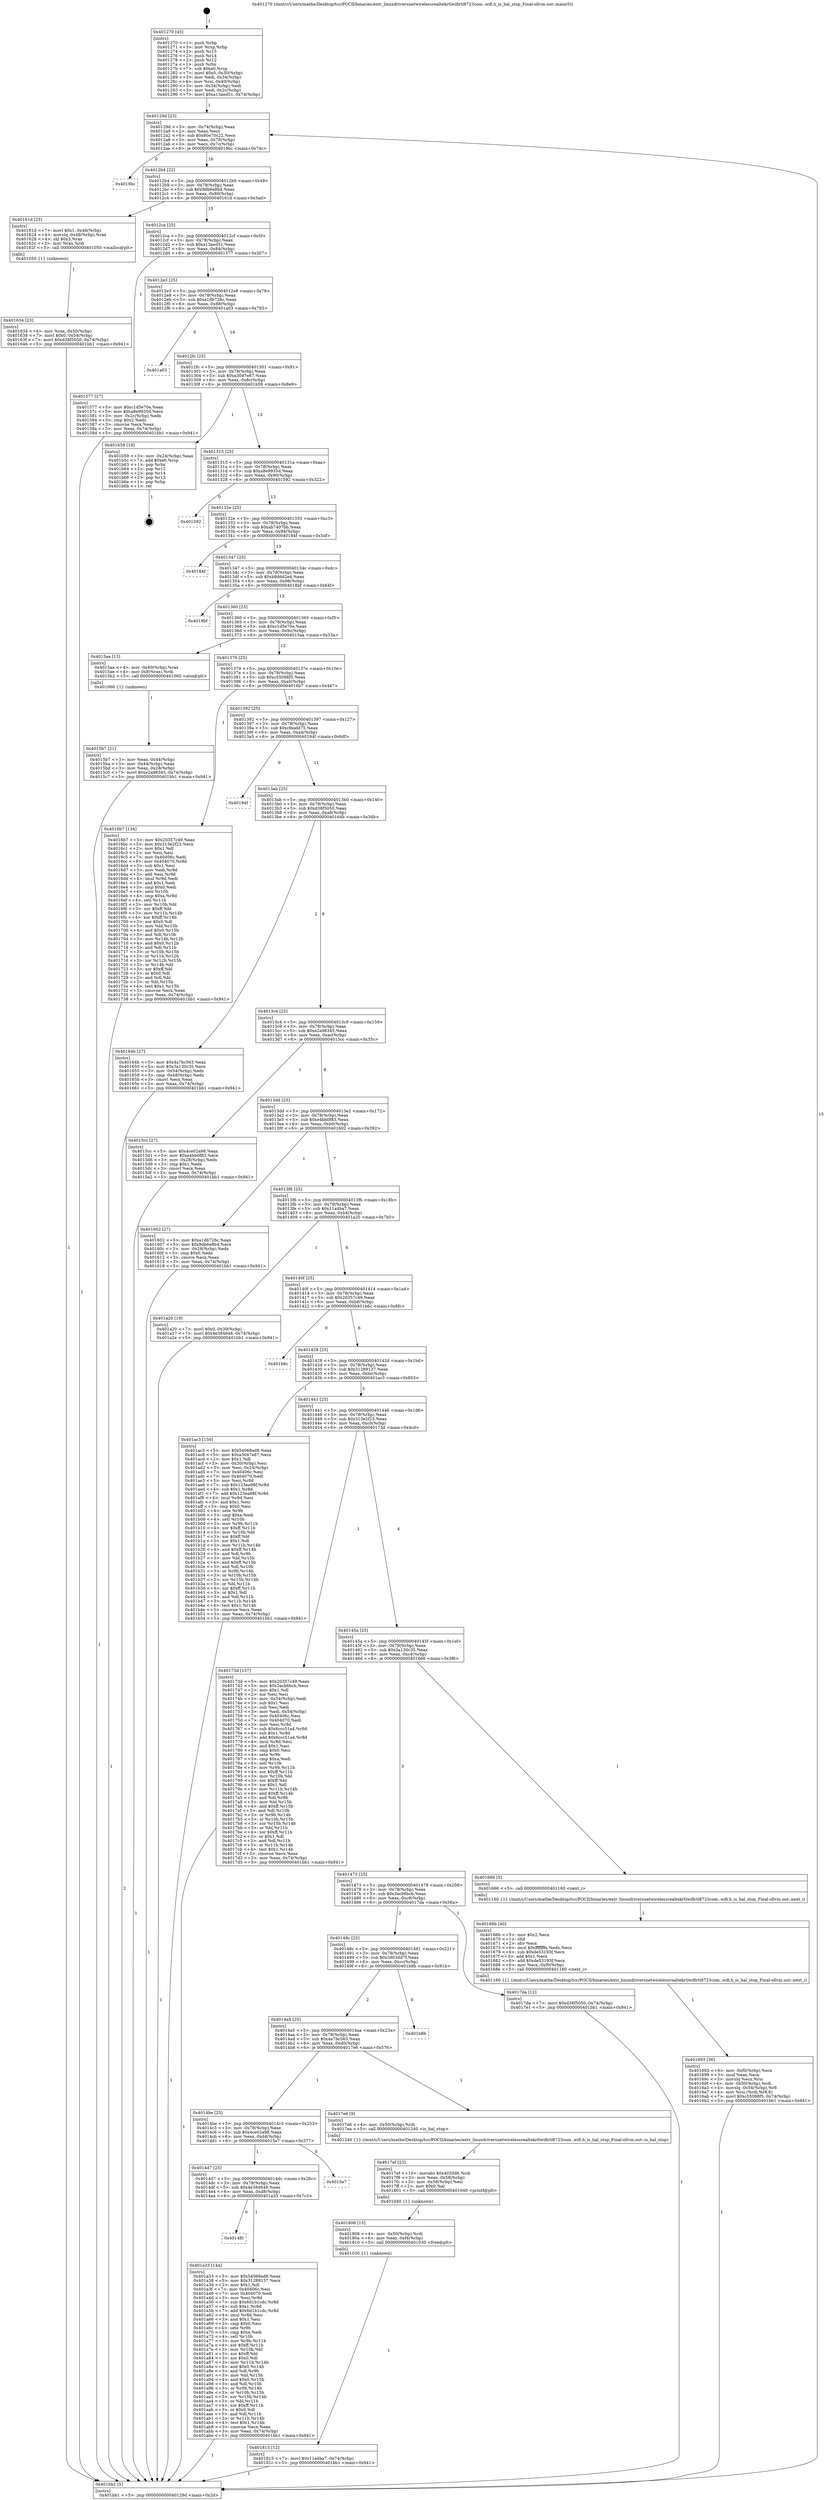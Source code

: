 digraph "0x401270" {
  label = "0x401270 (/mnt/c/Users/mathe/Desktop/tcc/POCII/binaries/extr_linuxdriversnetwirelessrealtekrtlwifirtl8723com..wifi.h_is_hal_stop_Final-ollvm.out::main(0))"
  labelloc = "t"
  node[shape=record]

  Entry [label="",width=0.3,height=0.3,shape=circle,fillcolor=black,style=filled]
  "0x40129d" [label="{
     0x40129d [23]\l
     | [instrs]\l
     &nbsp;&nbsp;0x40129d \<+3\>: mov -0x74(%rbp),%eax\l
     &nbsp;&nbsp;0x4012a0 \<+2\>: mov %eax,%ecx\l
     &nbsp;&nbsp;0x4012a2 \<+6\>: sub $0x80e70c22,%ecx\l
     &nbsp;&nbsp;0x4012a8 \<+3\>: mov %eax,-0x78(%rbp)\l
     &nbsp;&nbsp;0x4012ab \<+3\>: mov %ecx,-0x7c(%rbp)\l
     &nbsp;&nbsp;0x4012ae \<+6\>: je 00000000004019bc \<main+0x74c\>\l
  }"]
  "0x4019bc" [label="{
     0x4019bc\l
  }", style=dashed]
  "0x4012b4" [label="{
     0x4012b4 [22]\l
     | [instrs]\l
     &nbsp;&nbsp;0x4012b4 \<+5\>: jmp 00000000004012b9 \<main+0x49\>\l
     &nbsp;&nbsp;0x4012b9 \<+3\>: mov -0x78(%rbp),%eax\l
     &nbsp;&nbsp;0x4012bc \<+5\>: sub $0x9db6e8b4,%eax\l
     &nbsp;&nbsp;0x4012c1 \<+3\>: mov %eax,-0x80(%rbp)\l
     &nbsp;&nbsp;0x4012c4 \<+6\>: je 000000000040161d \<main+0x3ad\>\l
  }"]
  Exit [label="",width=0.3,height=0.3,shape=circle,fillcolor=black,style=filled,peripheries=2]
  "0x40161d" [label="{
     0x40161d [23]\l
     | [instrs]\l
     &nbsp;&nbsp;0x40161d \<+7\>: movl $0x1,-0x48(%rbp)\l
     &nbsp;&nbsp;0x401624 \<+4\>: movslq -0x48(%rbp),%rax\l
     &nbsp;&nbsp;0x401628 \<+4\>: shl $0x3,%rax\l
     &nbsp;&nbsp;0x40162c \<+3\>: mov %rax,%rdi\l
     &nbsp;&nbsp;0x40162f \<+5\>: call 0000000000401050 \<malloc@plt\>\l
     | [calls]\l
     &nbsp;&nbsp;0x401050 \{1\} (unknown)\l
  }"]
  "0x4012ca" [label="{
     0x4012ca [25]\l
     | [instrs]\l
     &nbsp;&nbsp;0x4012ca \<+5\>: jmp 00000000004012cf \<main+0x5f\>\l
     &nbsp;&nbsp;0x4012cf \<+3\>: mov -0x78(%rbp),%eax\l
     &nbsp;&nbsp;0x4012d2 \<+5\>: sub $0xa13aed51,%eax\l
     &nbsp;&nbsp;0x4012d7 \<+6\>: mov %eax,-0x84(%rbp)\l
     &nbsp;&nbsp;0x4012dd \<+6\>: je 0000000000401577 \<main+0x307\>\l
  }"]
  "0x4014f0" [label="{
     0x4014f0\l
  }", style=dashed]
  "0x401577" [label="{
     0x401577 [27]\l
     | [instrs]\l
     &nbsp;&nbsp;0x401577 \<+5\>: mov $0xc1d5e70e,%eax\l
     &nbsp;&nbsp;0x40157c \<+5\>: mov $0xa8e9935d,%ecx\l
     &nbsp;&nbsp;0x401581 \<+3\>: mov -0x2c(%rbp),%edx\l
     &nbsp;&nbsp;0x401584 \<+3\>: cmp $0x2,%edx\l
     &nbsp;&nbsp;0x401587 \<+3\>: cmovne %ecx,%eax\l
     &nbsp;&nbsp;0x40158a \<+3\>: mov %eax,-0x74(%rbp)\l
     &nbsp;&nbsp;0x40158d \<+5\>: jmp 0000000000401bb1 \<main+0x941\>\l
  }"]
  "0x4012e3" [label="{
     0x4012e3 [25]\l
     | [instrs]\l
     &nbsp;&nbsp;0x4012e3 \<+5\>: jmp 00000000004012e8 \<main+0x78\>\l
     &nbsp;&nbsp;0x4012e8 \<+3\>: mov -0x78(%rbp),%eax\l
     &nbsp;&nbsp;0x4012eb \<+5\>: sub $0xa1db726c,%eax\l
     &nbsp;&nbsp;0x4012f0 \<+6\>: mov %eax,-0x88(%rbp)\l
     &nbsp;&nbsp;0x4012f6 \<+6\>: je 0000000000401a03 \<main+0x793\>\l
  }"]
  "0x401bb1" [label="{
     0x401bb1 [5]\l
     | [instrs]\l
     &nbsp;&nbsp;0x401bb1 \<+5\>: jmp 000000000040129d \<main+0x2d\>\l
  }"]
  "0x401270" [label="{
     0x401270 [45]\l
     | [instrs]\l
     &nbsp;&nbsp;0x401270 \<+1\>: push %rbp\l
     &nbsp;&nbsp;0x401271 \<+3\>: mov %rsp,%rbp\l
     &nbsp;&nbsp;0x401274 \<+2\>: push %r15\l
     &nbsp;&nbsp;0x401276 \<+2\>: push %r14\l
     &nbsp;&nbsp;0x401278 \<+2\>: push %r12\l
     &nbsp;&nbsp;0x40127a \<+1\>: push %rbx\l
     &nbsp;&nbsp;0x40127b \<+7\>: sub $0xe0,%rsp\l
     &nbsp;&nbsp;0x401282 \<+7\>: movl $0x0,-0x30(%rbp)\l
     &nbsp;&nbsp;0x401289 \<+3\>: mov %edi,-0x34(%rbp)\l
     &nbsp;&nbsp;0x40128c \<+4\>: mov %rsi,-0x40(%rbp)\l
     &nbsp;&nbsp;0x401290 \<+3\>: mov -0x34(%rbp),%edi\l
     &nbsp;&nbsp;0x401293 \<+3\>: mov %edi,-0x2c(%rbp)\l
     &nbsp;&nbsp;0x401296 \<+7\>: movl $0xa13aed51,-0x74(%rbp)\l
  }"]
  "0x401a33" [label="{
     0x401a33 [144]\l
     | [instrs]\l
     &nbsp;&nbsp;0x401a33 \<+5\>: mov $0x54068ad8,%eax\l
     &nbsp;&nbsp;0x401a38 \<+5\>: mov $0x31289137,%ecx\l
     &nbsp;&nbsp;0x401a3d \<+2\>: mov $0x1,%dl\l
     &nbsp;&nbsp;0x401a3f \<+7\>: mov 0x40406c,%esi\l
     &nbsp;&nbsp;0x401a46 \<+7\>: mov 0x404070,%edi\l
     &nbsp;&nbsp;0x401a4d \<+3\>: mov %esi,%r8d\l
     &nbsp;&nbsp;0x401a50 \<+7\>: sub $0x6d1b1cdc,%r8d\l
     &nbsp;&nbsp;0x401a57 \<+4\>: sub $0x1,%r8d\l
     &nbsp;&nbsp;0x401a5b \<+7\>: add $0x6d1b1cdc,%r8d\l
     &nbsp;&nbsp;0x401a62 \<+4\>: imul %r8d,%esi\l
     &nbsp;&nbsp;0x401a66 \<+3\>: and $0x1,%esi\l
     &nbsp;&nbsp;0x401a69 \<+3\>: cmp $0x0,%esi\l
     &nbsp;&nbsp;0x401a6c \<+4\>: sete %r9b\l
     &nbsp;&nbsp;0x401a70 \<+3\>: cmp $0xa,%edi\l
     &nbsp;&nbsp;0x401a73 \<+4\>: setl %r10b\l
     &nbsp;&nbsp;0x401a77 \<+3\>: mov %r9b,%r11b\l
     &nbsp;&nbsp;0x401a7a \<+4\>: xor $0xff,%r11b\l
     &nbsp;&nbsp;0x401a7e \<+3\>: mov %r10b,%bl\l
     &nbsp;&nbsp;0x401a81 \<+3\>: xor $0xff,%bl\l
     &nbsp;&nbsp;0x401a84 \<+3\>: xor $0x0,%dl\l
     &nbsp;&nbsp;0x401a87 \<+3\>: mov %r11b,%r14b\l
     &nbsp;&nbsp;0x401a8a \<+4\>: and $0x0,%r14b\l
     &nbsp;&nbsp;0x401a8e \<+3\>: and %dl,%r9b\l
     &nbsp;&nbsp;0x401a91 \<+3\>: mov %bl,%r15b\l
     &nbsp;&nbsp;0x401a94 \<+4\>: and $0x0,%r15b\l
     &nbsp;&nbsp;0x401a98 \<+3\>: and %dl,%r10b\l
     &nbsp;&nbsp;0x401a9b \<+3\>: or %r9b,%r14b\l
     &nbsp;&nbsp;0x401a9e \<+3\>: or %r10b,%r15b\l
     &nbsp;&nbsp;0x401aa1 \<+3\>: xor %r15b,%r14b\l
     &nbsp;&nbsp;0x401aa4 \<+3\>: or %bl,%r11b\l
     &nbsp;&nbsp;0x401aa7 \<+4\>: xor $0xff,%r11b\l
     &nbsp;&nbsp;0x401aab \<+3\>: or $0x0,%dl\l
     &nbsp;&nbsp;0x401aae \<+3\>: and %dl,%r11b\l
     &nbsp;&nbsp;0x401ab1 \<+3\>: or %r11b,%r14b\l
     &nbsp;&nbsp;0x401ab4 \<+4\>: test $0x1,%r14b\l
     &nbsp;&nbsp;0x401ab8 \<+3\>: cmovne %ecx,%eax\l
     &nbsp;&nbsp;0x401abb \<+3\>: mov %eax,-0x74(%rbp)\l
     &nbsp;&nbsp;0x401abe \<+5\>: jmp 0000000000401bb1 \<main+0x941\>\l
  }"]
  "0x401a03" [label="{
     0x401a03\l
  }", style=dashed]
  "0x4012fc" [label="{
     0x4012fc [25]\l
     | [instrs]\l
     &nbsp;&nbsp;0x4012fc \<+5\>: jmp 0000000000401301 \<main+0x91\>\l
     &nbsp;&nbsp;0x401301 \<+3\>: mov -0x78(%rbp),%eax\l
     &nbsp;&nbsp;0x401304 \<+5\>: sub $0xa3047e87,%eax\l
     &nbsp;&nbsp;0x401309 \<+6\>: mov %eax,-0x8c(%rbp)\l
     &nbsp;&nbsp;0x40130f \<+6\>: je 0000000000401b59 \<main+0x8e9\>\l
  }"]
  "0x4014d7" [label="{
     0x4014d7 [25]\l
     | [instrs]\l
     &nbsp;&nbsp;0x4014d7 \<+5\>: jmp 00000000004014dc \<main+0x26c\>\l
     &nbsp;&nbsp;0x4014dc \<+3\>: mov -0x78(%rbp),%eax\l
     &nbsp;&nbsp;0x4014df \<+5\>: sub $0x4e384648,%eax\l
     &nbsp;&nbsp;0x4014e4 \<+6\>: mov %eax,-0xd8(%rbp)\l
     &nbsp;&nbsp;0x4014ea \<+6\>: je 0000000000401a33 \<main+0x7c3\>\l
  }"]
  "0x401b59" [label="{
     0x401b59 [19]\l
     | [instrs]\l
     &nbsp;&nbsp;0x401b59 \<+3\>: mov -0x24(%rbp),%eax\l
     &nbsp;&nbsp;0x401b5c \<+7\>: add $0xe0,%rsp\l
     &nbsp;&nbsp;0x401b63 \<+1\>: pop %rbx\l
     &nbsp;&nbsp;0x401b64 \<+2\>: pop %r12\l
     &nbsp;&nbsp;0x401b66 \<+2\>: pop %r14\l
     &nbsp;&nbsp;0x401b68 \<+2\>: pop %r15\l
     &nbsp;&nbsp;0x401b6a \<+1\>: pop %rbp\l
     &nbsp;&nbsp;0x401b6b \<+1\>: ret\l
  }"]
  "0x401315" [label="{
     0x401315 [25]\l
     | [instrs]\l
     &nbsp;&nbsp;0x401315 \<+5\>: jmp 000000000040131a \<main+0xaa\>\l
     &nbsp;&nbsp;0x40131a \<+3\>: mov -0x78(%rbp),%eax\l
     &nbsp;&nbsp;0x40131d \<+5\>: sub $0xa8e9935d,%eax\l
     &nbsp;&nbsp;0x401322 \<+6\>: mov %eax,-0x90(%rbp)\l
     &nbsp;&nbsp;0x401328 \<+6\>: je 0000000000401592 \<main+0x322\>\l
  }"]
  "0x4015e7" [label="{
     0x4015e7\l
  }", style=dashed]
  "0x401592" [label="{
     0x401592\l
  }", style=dashed]
  "0x40132e" [label="{
     0x40132e [25]\l
     | [instrs]\l
     &nbsp;&nbsp;0x40132e \<+5\>: jmp 0000000000401333 \<main+0xc3\>\l
     &nbsp;&nbsp;0x401333 \<+3\>: mov -0x78(%rbp),%eax\l
     &nbsp;&nbsp;0x401336 \<+5\>: sub $0xab7407bb,%eax\l
     &nbsp;&nbsp;0x40133b \<+6\>: mov %eax,-0x94(%rbp)\l
     &nbsp;&nbsp;0x401341 \<+6\>: je 000000000040184f \<main+0x5df\>\l
  }"]
  "0x401815" [label="{
     0x401815 [12]\l
     | [instrs]\l
     &nbsp;&nbsp;0x401815 \<+7\>: movl $0x11a4ba7,-0x74(%rbp)\l
     &nbsp;&nbsp;0x40181c \<+5\>: jmp 0000000000401bb1 \<main+0x941\>\l
  }"]
  "0x40184f" [label="{
     0x40184f\l
  }", style=dashed]
  "0x401347" [label="{
     0x401347 [25]\l
     | [instrs]\l
     &nbsp;&nbsp;0x401347 \<+5\>: jmp 000000000040134c \<main+0xdc\>\l
     &nbsp;&nbsp;0x40134c \<+3\>: mov -0x78(%rbp),%eax\l
     &nbsp;&nbsp;0x40134f \<+5\>: sub $0xb8d6d2e4,%eax\l
     &nbsp;&nbsp;0x401354 \<+6\>: mov %eax,-0x98(%rbp)\l
     &nbsp;&nbsp;0x40135a \<+6\>: je 00000000004018bf \<main+0x64f\>\l
  }"]
  "0x401806" [label="{
     0x401806 [15]\l
     | [instrs]\l
     &nbsp;&nbsp;0x401806 \<+4\>: mov -0x50(%rbp),%rdi\l
     &nbsp;&nbsp;0x40180a \<+6\>: mov %eax,-0xf4(%rbp)\l
     &nbsp;&nbsp;0x401810 \<+5\>: call 0000000000401030 \<free@plt\>\l
     | [calls]\l
     &nbsp;&nbsp;0x401030 \{1\} (unknown)\l
  }"]
  "0x4018bf" [label="{
     0x4018bf\l
  }", style=dashed]
  "0x401360" [label="{
     0x401360 [25]\l
     | [instrs]\l
     &nbsp;&nbsp;0x401360 \<+5\>: jmp 0000000000401365 \<main+0xf5\>\l
     &nbsp;&nbsp;0x401365 \<+3\>: mov -0x78(%rbp),%eax\l
     &nbsp;&nbsp;0x401368 \<+5\>: sub $0xc1d5e70e,%eax\l
     &nbsp;&nbsp;0x40136d \<+6\>: mov %eax,-0x9c(%rbp)\l
     &nbsp;&nbsp;0x401373 \<+6\>: je 00000000004015aa \<main+0x33a\>\l
  }"]
  "0x4017ef" [label="{
     0x4017ef [23]\l
     | [instrs]\l
     &nbsp;&nbsp;0x4017ef \<+10\>: movabs $0x4020d6,%rdi\l
     &nbsp;&nbsp;0x4017f9 \<+3\>: mov %eax,-0x58(%rbp)\l
     &nbsp;&nbsp;0x4017fc \<+3\>: mov -0x58(%rbp),%esi\l
     &nbsp;&nbsp;0x4017ff \<+2\>: mov $0x0,%al\l
     &nbsp;&nbsp;0x401801 \<+5\>: call 0000000000401040 \<printf@plt\>\l
     | [calls]\l
     &nbsp;&nbsp;0x401040 \{1\} (unknown)\l
  }"]
  "0x4015aa" [label="{
     0x4015aa [13]\l
     | [instrs]\l
     &nbsp;&nbsp;0x4015aa \<+4\>: mov -0x40(%rbp),%rax\l
     &nbsp;&nbsp;0x4015ae \<+4\>: mov 0x8(%rax),%rdi\l
     &nbsp;&nbsp;0x4015b2 \<+5\>: call 0000000000401060 \<atoi@plt\>\l
     | [calls]\l
     &nbsp;&nbsp;0x401060 \{1\} (unknown)\l
  }"]
  "0x401379" [label="{
     0x401379 [25]\l
     | [instrs]\l
     &nbsp;&nbsp;0x401379 \<+5\>: jmp 000000000040137e \<main+0x10e\>\l
     &nbsp;&nbsp;0x40137e \<+3\>: mov -0x78(%rbp),%eax\l
     &nbsp;&nbsp;0x401381 \<+5\>: sub $0xc55088f5,%eax\l
     &nbsp;&nbsp;0x401386 \<+6\>: mov %eax,-0xa0(%rbp)\l
     &nbsp;&nbsp;0x40138c \<+6\>: je 00000000004016b7 \<main+0x447\>\l
  }"]
  "0x4015b7" [label="{
     0x4015b7 [21]\l
     | [instrs]\l
     &nbsp;&nbsp;0x4015b7 \<+3\>: mov %eax,-0x44(%rbp)\l
     &nbsp;&nbsp;0x4015ba \<+3\>: mov -0x44(%rbp),%eax\l
     &nbsp;&nbsp;0x4015bd \<+3\>: mov %eax,-0x28(%rbp)\l
     &nbsp;&nbsp;0x4015c0 \<+7\>: movl $0xe2a98345,-0x74(%rbp)\l
     &nbsp;&nbsp;0x4015c7 \<+5\>: jmp 0000000000401bb1 \<main+0x941\>\l
  }"]
  "0x4014be" [label="{
     0x4014be [25]\l
     | [instrs]\l
     &nbsp;&nbsp;0x4014be \<+5\>: jmp 00000000004014c3 \<main+0x253\>\l
     &nbsp;&nbsp;0x4014c3 \<+3\>: mov -0x78(%rbp),%eax\l
     &nbsp;&nbsp;0x4014c6 \<+5\>: sub $0x4ce02a98,%eax\l
     &nbsp;&nbsp;0x4014cb \<+6\>: mov %eax,-0xd4(%rbp)\l
     &nbsp;&nbsp;0x4014d1 \<+6\>: je 00000000004015e7 \<main+0x377\>\l
  }"]
  "0x4016b7" [label="{
     0x4016b7 [134]\l
     | [instrs]\l
     &nbsp;&nbsp;0x4016b7 \<+5\>: mov $0x20357c49,%eax\l
     &nbsp;&nbsp;0x4016bc \<+5\>: mov $0x313e2f23,%ecx\l
     &nbsp;&nbsp;0x4016c1 \<+2\>: mov $0x1,%dl\l
     &nbsp;&nbsp;0x4016c3 \<+2\>: xor %esi,%esi\l
     &nbsp;&nbsp;0x4016c5 \<+7\>: mov 0x40406c,%edi\l
     &nbsp;&nbsp;0x4016cc \<+8\>: mov 0x404070,%r8d\l
     &nbsp;&nbsp;0x4016d4 \<+3\>: sub $0x1,%esi\l
     &nbsp;&nbsp;0x4016d7 \<+3\>: mov %edi,%r9d\l
     &nbsp;&nbsp;0x4016da \<+3\>: add %esi,%r9d\l
     &nbsp;&nbsp;0x4016dd \<+4\>: imul %r9d,%edi\l
     &nbsp;&nbsp;0x4016e1 \<+3\>: and $0x1,%edi\l
     &nbsp;&nbsp;0x4016e4 \<+3\>: cmp $0x0,%edi\l
     &nbsp;&nbsp;0x4016e7 \<+4\>: sete %r10b\l
     &nbsp;&nbsp;0x4016eb \<+4\>: cmp $0xa,%r8d\l
     &nbsp;&nbsp;0x4016ef \<+4\>: setl %r11b\l
     &nbsp;&nbsp;0x4016f3 \<+3\>: mov %r10b,%bl\l
     &nbsp;&nbsp;0x4016f6 \<+3\>: xor $0xff,%bl\l
     &nbsp;&nbsp;0x4016f9 \<+3\>: mov %r11b,%r14b\l
     &nbsp;&nbsp;0x4016fc \<+4\>: xor $0xff,%r14b\l
     &nbsp;&nbsp;0x401700 \<+3\>: xor $0x0,%dl\l
     &nbsp;&nbsp;0x401703 \<+3\>: mov %bl,%r15b\l
     &nbsp;&nbsp;0x401706 \<+4\>: and $0x0,%r15b\l
     &nbsp;&nbsp;0x40170a \<+3\>: and %dl,%r10b\l
     &nbsp;&nbsp;0x40170d \<+3\>: mov %r14b,%r12b\l
     &nbsp;&nbsp;0x401710 \<+4\>: and $0x0,%r12b\l
     &nbsp;&nbsp;0x401714 \<+3\>: and %dl,%r11b\l
     &nbsp;&nbsp;0x401717 \<+3\>: or %r10b,%r15b\l
     &nbsp;&nbsp;0x40171a \<+3\>: or %r11b,%r12b\l
     &nbsp;&nbsp;0x40171d \<+3\>: xor %r12b,%r15b\l
     &nbsp;&nbsp;0x401720 \<+3\>: or %r14b,%bl\l
     &nbsp;&nbsp;0x401723 \<+3\>: xor $0xff,%bl\l
     &nbsp;&nbsp;0x401726 \<+3\>: or $0x0,%dl\l
     &nbsp;&nbsp;0x401729 \<+2\>: and %dl,%bl\l
     &nbsp;&nbsp;0x40172b \<+3\>: or %bl,%r15b\l
     &nbsp;&nbsp;0x40172e \<+4\>: test $0x1,%r15b\l
     &nbsp;&nbsp;0x401732 \<+3\>: cmovne %ecx,%eax\l
     &nbsp;&nbsp;0x401735 \<+3\>: mov %eax,-0x74(%rbp)\l
     &nbsp;&nbsp;0x401738 \<+5\>: jmp 0000000000401bb1 \<main+0x941\>\l
  }"]
  "0x401392" [label="{
     0x401392 [25]\l
     | [instrs]\l
     &nbsp;&nbsp;0x401392 \<+5\>: jmp 0000000000401397 \<main+0x127\>\l
     &nbsp;&nbsp;0x401397 \<+3\>: mov -0x78(%rbp),%eax\l
     &nbsp;&nbsp;0x40139a \<+5\>: sub $0xc9eafd75,%eax\l
     &nbsp;&nbsp;0x40139f \<+6\>: mov %eax,-0xa4(%rbp)\l
     &nbsp;&nbsp;0x4013a5 \<+6\>: je 000000000040194f \<main+0x6df\>\l
  }"]
  "0x4017e6" [label="{
     0x4017e6 [9]\l
     | [instrs]\l
     &nbsp;&nbsp;0x4017e6 \<+4\>: mov -0x50(%rbp),%rdi\l
     &nbsp;&nbsp;0x4017ea \<+5\>: call 0000000000401240 \<is_hal_stop\>\l
     | [calls]\l
     &nbsp;&nbsp;0x401240 \{1\} (/mnt/c/Users/mathe/Desktop/tcc/POCII/binaries/extr_linuxdriversnetwirelessrealtekrtlwifirtl8723com..wifi.h_is_hal_stop_Final-ollvm.out::is_hal_stop)\l
  }"]
  "0x40194f" [label="{
     0x40194f\l
  }", style=dashed]
  "0x4013ab" [label="{
     0x4013ab [25]\l
     | [instrs]\l
     &nbsp;&nbsp;0x4013ab \<+5\>: jmp 00000000004013b0 \<main+0x140\>\l
     &nbsp;&nbsp;0x4013b0 \<+3\>: mov -0x78(%rbp),%eax\l
     &nbsp;&nbsp;0x4013b3 \<+5\>: sub $0xd38f5050,%eax\l
     &nbsp;&nbsp;0x4013b8 \<+6\>: mov %eax,-0xa8(%rbp)\l
     &nbsp;&nbsp;0x4013be \<+6\>: je 000000000040164b \<main+0x3db\>\l
  }"]
  "0x4014a5" [label="{
     0x4014a5 [25]\l
     | [instrs]\l
     &nbsp;&nbsp;0x4014a5 \<+5\>: jmp 00000000004014aa \<main+0x23a\>\l
     &nbsp;&nbsp;0x4014aa \<+3\>: mov -0x78(%rbp),%eax\l
     &nbsp;&nbsp;0x4014ad \<+5\>: sub $0x4a7bc563,%eax\l
     &nbsp;&nbsp;0x4014b2 \<+6\>: mov %eax,-0xd0(%rbp)\l
     &nbsp;&nbsp;0x4014b8 \<+6\>: je 00000000004017e6 \<main+0x576\>\l
  }"]
  "0x40164b" [label="{
     0x40164b [27]\l
     | [instrs]\l
     &nbsp;&nbsp;0x40164b \<+5\>: mov $0x4a7bc563,%eax\l
     &nbsp;&nbsp;0x401650 \<+5\>: mov $0x3a130c35,%ecx\l
     &nbsp;&nbsp;0x401655 \<+3\>: mov -0x54(%rbp),%edx\l
     &nbsp;&nbsp;0x401658 \<+3\>: cmp -0x48(%rbp),%edx\l
     &nbsp;&nbsp;0x40165b \<+3\>: cmovl %ecx,%eax\l
     &nbsp;&nbsp;0x40165e \<+3\>: mov %eax,-0x74(%rbp)\l
     &nbsp;&nbsp;0x401661 \<+5\>: jmp 0000000000401bb1 \<main+0x941\>\l
  }"]
  "0x4013c4" [label="{
     0x4013c4 [25]\l
     | [instrs]\l
     &nbsp;&nbsp;0x4013c4 \<+5\>: jmp 00000000004013c9 \<main+0x159\>\l
     &nbsp;&nbsp;0x4013c9 \<+3\>: mov -0x78(%rbp),%eax\l
     &nbsp;&nbsp;0x4013cc \<+5\>: sub $0xe2a98345,%eax\l
     &nbsp;&nbsp;0x4013d1 \<+6\>: mov %eax,-0xac(%rbp)\l
     &nbsp;&nbsp;0x4013d7 \<+6\>: je 00000000004015cc \<main+0x35c\>\l
  }"]
  "0x401b8b" [label="{
     0x401b8b\l
  }", style=dashed]
  "0x4015cc" [label="{
     0x4015cc [27]\l
     | [instrs]\l
     &nbsp;&nbsp;0x4015cc \<+5\>: mov $0x4ce02a98,%eax\l
     &nbsp;&nbsp;0x4015d1 \<+5\>: mov $0xe4bb0f83,%ecx\l
     &nbsp;&nbsp;0x4015d6 \<+3\>: mov -0x28(%rbp),%edx\l
     &nbsp;&nbsp;0x4015d9 \<+3\>: cmp $0x1,%edx\l
     &nbsp;&nbsp;0x4015dc \<+3\>: cmovl %ecx,%eax\l
     &nbsp;&nbsp;0x4015df \<+3\>: mov %eax,-0x74(%rbp)\l
     &nbsp;&nbsp;0x4015e2 \<+5\>: jmp 0000000000401bb1 \<main+0x941\>\l
  }"]
  "0x4013dd" [label="{
     0x4013dd [25]\l
     | [instrs]\l
     &nbsp;&nbsp;0x4013dd \<+5\>: jmp 00000000004013e2 \<main+0x172\>\l
     &nbsp;&nbsp;0x4013e2 \<+3\>: mov -0x78(%rbp),%eax\l
     &nbsp;&nbsp;0x4013e5 \<+5\>: sub $0xe4bb0f83,%eax\l
     &nbsp;&nbsp;0x4013ea \<+6\>: mov %eax,-0xb0(%rbp)\l
     &nbsp;&nbsp;0x4013f0 \<+6\>: je 0000000000401602 \<main+0x392\>\l
  }"]
  "0x40148c" [label="{
     0x40148c [25]\l
     | [instrs]\l
     &nbsp;&nbsp;0x40148c \<+5\>: jmp 0000000000401491 \<main+0x221\>\l
     &nbsp;&nbsp;0x401491 \<+3\>: mov -0x78(%rbp),%eax\l
     &nbsp;&nbsp;0x401494 \<+5\>: sub $0x3d03dd7f,%eax\l
     &nbsp;&nbsp;0x401499 \<+6\>: mov %eax,-0xcc(%rbp)\l
     &nbsp;&nbsp;0x40149f \<+6\>: je 0000000000401b8b \<main+0x91b\>\l
  }"]
  "0x401602" [label="{
     0x401602 [27]\l
     | [instrs]\l
     &nbsp;&nbsp;0x401602 \<+5\>: mov $0xa1db726c,%eax\l
     &nbsp;&nbsp;0x401607 \<+5\>: mov $0x9db6e8b4,%ecx\l
     &nbsp;&nbsp;0x40160c \<+3\>: mov -0x28(%rbp),%edx\l
     &nbsp;&nbsp;0x40160f \<+3\>: cmp $0x0,%edx\l
     &nbsp;&nbsp;0x401612 \<+3\>: cmove %ecx,%eax\l
     &nbsp;&nbsp;0x401615 \<+3\>: mov %eax,-0x74(%rbp)\l
     &nbsp;&nbsp;0x401618 \<+5\>: jmp 0000000000401bb1 \<main+0x941\>\l
  }"]
  "0x4013f6" [label="{
     0x4013f6 [25]\l
     | [instrs]\l
     &nbsp;&nbsp;0x4013f6 \<+5\>: jmp 00000000004013fb \<main+0x18b\>\l
     &nbsp;&nbsp;0x4013fb \<+3\>: mov -0x78(%rbp),%eax\l
     &nbsp;&nbsp;0x4013fe \<+5\>: sub $0x11a4ba7,%eax\l
     &nbsp;&nbsp;0x401403 \<+6\>: mov %eax,-0xb4(%rbp)\l
     &nbsp;&nbsp;0x401409 \<+6\>: je 0000000000401a20 \<main+0x7b0\>\l
  }"]
  "0x401634" [label="{
     0x401634 [23]\l
     | [instrs]\l
     &nbsp;&nbsp;0x401634 \<+4\>: mov %rax,-0x50(%rbp)\l
     &nbsp;&nbsp;0x401638 \<+7\>: movl $0x0,-0x54(%rbp)\l
     &nbsp;&nbsp;0x40163f \<+7\>: movl $0xd38f5050,-0x74(%rbp)\l
     &nbsp;&nbsp;0x401646 \<+5\>: jmp 0000000000401bb1 \<main+0x941\>\l
  }"]
  "0x4017da" [label="{
     0x4017da [12]\l
     | [instrs]\l
     &nbsp;&nbsp;0x4017da \<+7\>: movl $0xd38f5050,-0x74(%rbp)\l
     &nbsp;&nbsp;0x4017e1 \<+5\>: jmp 0000000000401bb1 \<main+0x941\>\l
  }"]
  "0x401a20" [label="{
     0x401a20 [19]\l
     | [instrs]\l
     &nbsp;&nbsp;0x401a20 \<+7\>: movl $0x0,-0x30(%rbp)\l
     &nbsp;&nbsp;0x401a27 \<+7\>: movl $0x4e384648,-0x74(%rbp)\l
     &nbsp;&nbsp;0x401a2e \<+5\>: jmp 0000000000401bb1 \<main+0x941\>\l
  }"]
  "0x40140f" [label="{
     0x40140f [25]\l
     | [instrs]\l
     &nbsp;&nbsp;0x40140f \<+5\>: jmp 0000000000401414 \<main+0x1a4\>\l
     &nbsp;&nbsp;0x401414 \<+3\>: mov -0x78(%rbp),%eax\l
     &nbsp;&nbsp;0x401417 \<+5\>: sub $0x20357c49,%eax\l
     &nbsp;&nbsp;0x40141c \<+6\>: mov %eax,-0xb8(%rbp)\l
     &nbsp;&nbsp;0x401422 \<+6\>: je 0000000000401b6c \<main+0x8fc\>\l
  }"]
  "0x401693" [label="{
     0x401693 [36]\l
     | [instrs]\l
     &nbsp;&nbsp;0x401693 \<+6\>: mov -0xf0(%rbp),%ecx\l
     &nbsp;&nbsp;0x401699 \<+3\>: imul %eax,%ecx\l
     &nbsp;&nbsp;0x40169c \<+3\>: movslq %ecx,%rsi\l
     &nbsp;&nbsp;0x40169f \<+4\>: mov -0x50(%rbp),%rdi\l
     &nbsp;&nbsp;0x4016a3 \<+4\>: movslq -0x54(%rbp),%r8\l
     &nbsp;&nbsp;0x4016a7 \<+4\>: mov %rsi,(%rdi,%r8,8)\l
     &nbsp;&nbsp;0x4016ab \<+7\>: movl $0xc55088f5,-0x74(%rbp)\l
     &nbsp;&nbsp;0x4016b2 \<+5\>: jmp 0000000000401bb1 \<main+0x941\>\l
  }"]
  "0x401b6c" [label="{
     0x401b6c\l
  }", style=dashed]
  "0x401428" [label="{
     0x401428 [25]\l
     | [instrs]\l
     &nbsp;&nbsp;0x401428 \<+5\>: jmp 000000000040142d \<main+0x1bd\>\l
     &nbsp;&nbsp;0x40142d \<+3\>: mov -0x78(%rbp),%eax\l
     &nbsp;&nbsp;0x401430 \<+5\>: sub $0x31289137,%eax\l
     &nbsp;&nbsp;0x401435 \<+6\>: mov %eax,-0xbc(%rbp)\l
     &nbsp;&nbsp;0x40143b \<+6\>: je 0000000000401ac3 \<main+0x853\>\l
  }"]
  "0x40166b" [label="{
     0x40166b [40]\l
     | [instrs]\l
     &nbsp;&nbsp;0x40166b \<+5\>: mov $0x2,%ecx\l
     &nbsp;&nbsp;0x401670 \<+1\>: cltd\l
     &nbsp;&nbsp;0x401671 \<+2\>: idiv %ecx\l
     &nbsp;&nbsp;0x401673 \<+6\>: imul $0xfffffffe,%edx,%ecx\l
     &nbsp;&nbsp;0x401679 \<+6\>: sub $0xde53193f,%ecx\l
     &nbsp;&nbsp;0x40167f \<+3\>: add $0x1,%ecx\l
     &nbsp;&nbsp;0x401682 \<+6\>: add $0xde53193f,%ecx\l
     &nbsp;&nbsp;0x401688 \<+6\>: mov %ecx,-0xf0(%rbp)\l
     &nbsp;&nbsp;0x40168e \<+5\>: call 0000000000401160 \<next_i\>\l
     | [calls]\l
     &nbsp;&nbsp;0x401160 \{1\} (/mnt/c/Users/mathe/Desktop/tcc/POCII/binaries/extr_linuxdriversnetwirelessrealtekrtlwifirtl8723com..wifi.h_is_hal_stop_Final-ollvm.out::next_i)\l
  }"]
  "0x401ac3" [label="{
     0x401ac3 [150]\l
     | [instrs]\l
     &nbsp;&nbsp;0x401ac3 \<+5\>: mov $0x54068ad8,%eax\l
     &nbsp;&nbsp;0x401ac8 \<+5\>: mov $0xa3047e87,%ecx\l
     &nbsp;&nbsp;0x401acd \<+2\>: mov $0x1,%dl\l
     &nbsp;&nbsp;0x401acf \<+3\>: mov -0x30(%rbp),%esi\l
     &nbsp;&nbsp;0x401ad2 \<+3\>: mov %esi,-0x24(%rbp)\l
     &nbsp;&nbsp;0x401ad5 \<+7\>: mov 0x40406c,%esi\l
     &nbsp;&nbsp;0x401adc \<+7\>: mov 0x404070,%edi\l
     &nbsp;&nbsp;0x401ae3 \<+3\>: mov %esi,%r8d\l
     &nbsp;&nbsp;0x401ae6 \<+7\>: sub $0x123ea98f,%r8d\l
     &nbsp;&nbsp;0x401aed \<+4\>: sub $0x1,%r8d\l
     &nbsp;&nbsp;0x401af1 \<+7\>: add $0x123ea98f,%r8d\l
     &nbsp;&nbsp;0x401af8 \<+4\>: imul %r8d,%esi\l
     &nbsp;&nbsp;0x401afc \<+3\>: and $0x1,%esi\l
     &nbsp;&nbsp;0x401aff \<+3\>: cmp $0x0,%esi\l
     &nbsp;&nbsp;0x401b02 \<+4\>: sete %r9b\l
     &nbsp;&nbsp;0x401b06 \<+3\>: cmp $0xa,%edi\l
     &nbsp;&nbsp;0x401b09 \<+4\>: setl %r10b\l
     &nbsp;&nbsp;0x401b0d \<+3\>: mov %r9b,%r11b\l
     &nbsp;&nbsp;0x401b10 \<+4\>: xor $0xff,%r11b\l
     &nbsp;&nbsp;0x401b14 \<+3\>: mov %r10b,%bl\l
     &nbsp;&nbsp;0x401b17 \<+3\>: xor $0xff,%bl\l
     &nbsp;&nbsp;0x401b1a \<+3\>: xor $0x1,%dl\l
     &nbsp;&nbsp;0x401b1d \<+3\>: mov %r11b,%r14b\l
     &nbsp;&nbsp;0x401b20 \<+4\>: and $0xff,%r14b\l
     &nbsp;&nbsp;0x401b24 \<+3\>: and %dl,%r9b\l
     &nbsp;&nbsp;0x401b27 \<+3\>: mov %bl,%r15b\l
     &nbsp;&nbsp;0x401b2a \<+4\>: and $0xff,%r15b\l
     &nbsp;&nbsp;0x401b2e \<+3\>: and %dl,%r10b\l
     &nbsp;&nbsp;0x401b31 \<+3\>: or %r9b,%r14b\l
     &nbsp;&nbsp;0x401b34 \<+3\>: or %r10b,%r15b\l
     &nbsp;&nbsp;0x401b37 \<+3\>: xor %r15b,%r14b\l
     &nbsp;&nbsp;0x401b3a \<+3\>: or %bl,%r11b\l
     &nbsp;&nbsp;0x401b3d \<+4\>: xor $0xff,%r11b\l
     &nbsp;&nbsp;0x401b41 \<+3\>: or $0x1,%dl\l
     &nbsp;&nbsp;0x401b44 \<+3\>: and %dl,%r11b\l
     &nbsp;&nbsp;0x401b47 \<+3\>: or %r11b,%r14b\l
     &nbsp;&nbsp;0x401b4a \<+4\>: test $0x1,%r14b\l
     &nbsp;&nbsp;0x401b4e \<+3\>: cmovne %ecx,%eax\l
     &nbsp;&nbsp;0x401b51 \<+3\>: mov %eax,-0x74(%rbp)\l
     &nbsp;&nbsp;0x401b54 \<+5\>: jmp 0000000000401bb1 \<main+0x941\>\l
  }"]
  "0x401441" [label="{
     0x401441 [25]\l
     | [instrs]\l
     &nbsp;&nbsp;0x401441 \<+5\>: jmp 0000000000401446 \<main+0x1d6\>\l
     &nbsp;&nbsp;0x401446 \<+3\>: mov -0x78(%rbp),%eax\l
     &nbsp;&nbsp;0x401449 \<+5\>: sub $0x313e2f23,%eax\l
     &nbsp;&nbsp;0x40144e \<+6\>: mov %eax,-0xc0(%rbp)\l
     &nbsp;&nbsp;0x401454 \<+6\>: je 000000000040173d \<main+0x4cd\>\l
  }"]
  "0x401473" [label="{
     0x401473 [25]\l
     | [instrs]\l
     &nbsp;&nbsp;0x401473 \<+5\>: jmp 0000000000401478 \<main+0x208\>\l
     &nbsp;&nbsp;0x401478 \<+3\>: mov -0x78(%rbp),%eax\l
     &nbsp;&nbsp;0x40147b \<+5\>: sub $0x3acb6bcb,%eax\l
     &nbsp;&nbsp;0x401480 \<+6\>: mov %eax,-0xc8(%rbp)\l
     &nbsp;&nbsp;0x401486 \<+6\>: je 00000000004017da \<main+0x56a\>\l
  }"]
  "0x40173d" [label="{
     0x40173d [157]\l
     | [instrs]\l
     &nbsp;&nbsp;0x40173d \<+5\>: mov $0x20357c49,%eax\l
     &nbsp;&nbsp;0x401742 \<+5\>: mov $0x3acb6bcb,%ecx\l
     &nbsp;&nbsp;0x401747 \<+2\>: mov $0x1,%dl\l
     &nbsp;&nbsp;0x401749 \<+2\>: xor %esi,%esi\l
     &nbsp;&nbsp;0x40174b \<+3\>: mov -0x54(%rbp),%edi\l
     &nbsp;&nbsp;0x40174e \<+3\>: sub $0x1,%esi\l
     &nbsp;&nbsp;0x401751 \<+2\>: sub %esi,%edi\l
     &nbsp;&nbsp;0x401753 \<+3\>: mov %edi,-0x54(%rbp)\l
     &nbsp;&nbsp;0x401756 \<+7\>: mov 0x40406c,%esi\l
     &nbsp;&nbsp;0x40175d \<+7\>: mov 0x404070,%edi\l
     &nbsp;&nbsp;0x401764 \<+3\>: mov %esi,%r8d\l
     &nbsp;&nbsp;0x401767 \<+7\>: sub $0x6ccc51a4,%r8d\l
     &nbsp;&nbsp;0x40176e \<+4\>: sub $0x1,%r8d\l
     &nbsp;&nbsp;0x401772 \<+7\>: add $0x6ccc51a4,%r8d\l
     &nbsp;&nbsp;0x401779 \<+4\>: imul %r8d,%esi\l
     &nbsp;&nbsp;0x40177d \<+3\>: and $0x1,%esi\l
     &nbsp;&nbsp;0x401780 \<+3\>: cmp $0x0,%esi\l
     &nbsp;&nbsp;0x401783 \<+4\>: sete %r9b\l
     &nbsp;&nbsp;0x401787 \<+3\>: cmp $0xa,%edi\l
     &nbsp;&nbsp;0x40178a \<+4\>: setl %r10b\l
     &nbsp;&nbsp;0x40178e \<+3\>: mov %r9b,%r11b\l
     &nbsp;&nbsp;0x401791 \<+4\>: xor $0xff,%r11b\l
     &nbsp;&nbsp;0x401795 \<+3\>: mov %r10b,%bl\l
     &nbsp;&nbsp;0x401798 \<+3\>: xor $0xff,%bl\l
     &nbsp;&nbsp;0x40179b \<+3\>: xor $0x1,%dl\l
     &nbsp;&nbsp;0x40179e \<+3\>: mov %r11b,%r14b\l
     &nbsp;&nbsp;0x4017a1 \<+4\>: and $0xff,%r14b\l
     &nbsp;&nbsp;0x4017a5 \<+3\>: and %dl,%r9b\l
     &nbsp;&nbsp;0x4017a8 \<+3\>: mov %bl,%r15b\l
     &nbsp;&nbsp;0x4017ab \<+4\>: and $0xff,%r15b\l
     &nbsp;&nbsp;0x4017af \<+3\>: and %dl,%r10b\l
     &nbsp;&nbsp;0x4017b2 \<+3\>: or %r9b,%r14b\l
     &nbsp;&nbsp;0x4017b5 \<+3\>: or %r10b,%r15b\l
     &nbsp;&nbsp;0x4017b8 \<+3\>: xor %r15b,%r14b\l
     &nbsp;&nbsp;0x4017bb \<+3\>: or %bl,%r11b\l
     &nbsp;&nbsp;0x4017be \<+4\>: xor $0xff,%r11b\l
     &nbsp;&nbsp;0x4017c2 \<+3\>: or $0x1,%dl\l
     &nbsp;&nbsp;0x4017c5 \<+3\>: and %dl,%r11b\l
     &nbsp;&nbsp;0x4017c8 \<+3\>: or %r11b,%r14b\l
     &nbsp;&nbsp;0x4017cb \<+4\>: test $0x1,%r14b\l
     &nbsp;&nbsp;0x4017cf \<+3\>: cmovne %ecx,%eax\l
     &nbsp;&nbsp;0x4017d2 \<+3\>: mov %eax,-0x74(%rbp)\l
     &nbsp;&nbsp;0x4017d5 \<+5\>: jmp 0000000000401bb1 \<main+0x941\>\l
  }"]
  "0x40145a" [label="{
     0x40145a [25]\l
     | [instrs]\l
     &nbsp;&nbsp;0x40145a \<+5\>: jmp 000000000040145f \<main+0x1ef\>\l
     &nbsp;&nbsp;0x40145f \<+3\>: mov -0x78(%rbp),%eax\l
     &nbsp;&nbsp;0x401462 \<+5\>: sub $0x3a130c35,%eax\l
     &nbsp;&nbsp;0x401467 \<+6\>: mov %eax,-0xc4(%rbp)\l
     &nbsp;&nbsp;0x40146d \<+6\>: je 0000000000401666 \<main+0x3f6\>\l
  }"]
  "0x401666" [label="{
     0x401666 [5]\l
     | [instrs]\l
     &nbsp;&nbsp;0x401666 \<+5\>: call 0000000000401160 \<next_i\>\l
     | [calls]\l
     &nbsp;&nbsp;0x401160 \{1\} (/mnt/c/Users/mathe/Desktop/tcc/POCII/binaries/extr_linuxdriversnetwirelessrealtekrtlwifirtl8723com..wifi.h_is_hal_stop_Final-ollvm.out::next_i)\l
  }"]
  Entry -> "0x401270" [label=" 1"]
  "0x40129d" -> "0x4019bc" [label=" 0"]
  "0x40129d" -> "0x4012b4" [label=" 16"]
  "0x401b59" -> Exit [label=" 1"]
  "0x4012b4" -> "0x40161d" [label=" 1"]
  "0x4012b4" -> "0x4012ca" [label=" 15"]
  "0x401ac3" -> "0x401bb1" [label=" 1"]
  "0x4012ca" -> "0x401577" [label=" 1"]
  "0x4012ca" -> "0x4012e3" [label=" 14"]
  "0x401577" -> "0x401bb1" [label=" 1"]
  "0x401270" -> "0x40129d" [label=" 1"]
  "0x401bb1" -> "0x40129d" [label=" 15"]
  "0x401a33" -> "0x401bb1" [label=" 1"]
  "0x4012e3" -> "0x401a03" [label=" 0"]
  "0x4012e3" -> "0x4012fc" [label=" 14"]
  "0x4014d7" -> "0x4014f0" [label=" 0"]
  "0x4012fc" -> "0x401b59" [label=" 1"]
  "0x4012fc" -> "0x401315" [label=" 13"]
  "0x4014d7" -> "0x401a33" [label=" 1"]
  "0x401315" -> "0x401592" [label=" 0"]
  "0x401315" -> "0x40132e" [label=" 13"]
  "0x4014be" -> "0x4014d7" [label=" 1"]
  "0x40132e" -> "0x40184f" [label=" 0"]
  "0x40132e" -> "0x401347" [label=" 13"]
  "0x4014be" -> "0x4015e7" [label=" 0"]
  "0x401347" -> "0x4018bf" [label=" 0"]
  "0x401347" -> "0x401360" [label=" 13"]
  "0x401a20" -> "0x401bb1" [label=" 1"]
  "0x401360" -> "0x4015aa" [label=" 1"]
  "0x401360" -> "0x401379" [label=" 12"]
  "0x4015aa" -> "0x4015b7" [label=" 1"]
  "0x4015b7" -> "0x401bb1" [label=" 1"]
  "0x401815" -> "0x401bb1" [label=" 1"]
  "0x401379" -> "0x4016b7" [label=" 1"]
  "0x401379" -> "0x401392" [label=" 11"]
  "0x401806" -> "0x401815" [label=" 1"]
  "0x401392" -> "0x40194f" [label=" 0"]
  "0x401392" -> "0x4013ab" [label=" 11"]
  "0x4017ef" -> "0x401806" [label=" 1"]
  "0x4013ab" -> "0x40164b" [label=" 2"]
  "0x4013ab" -> "0x4013c4" [label=" 9"]
  "0x4014a5" -> "0x4014be" [label=" 1"]
  "0x4013c4" -> "0x4015cc" [label=" 1"]
  "0x4013c4" -> "0x4013dd" [label=" 8"]
  "0x4015cc" -> "0x401bb1" [label=" 1"]
  "0x4014a5" -> "0x4017e6" [label=" 1"]
  "0x4013dd" -> "0x401602" [label=" 1"]
  "0x4013dd" -> "0x4013f6" [label=" 7"]
  "0x401602" -> "0x401bb1" [label=" 1"]
  "0x40161d" -> "0x401634" [label=" 1"]
  "0x401634" -> "0x401bb1" [label=" 1"]
  "0x40164b" -> "0x401bb1" [label=" 2"]
  "0x40148c" -> "0x4014a5" [label=" 2"]
  "0x4013f6" -> "0x401a20" [label=" 1"]
  "0x4013f6" -> "0x40140f" [label=" 6"]
  "0x40148c" -> "0x401b8b" [label=" 0"]
  "0x40140f" -> "0x401b6c" [label=" 0"]
  "0x40140f" -> "0x401428" [label=" 6"]
  "0x4017da" -> "0x401bb1" [label=" 1"]
  "0x401428" -> "0x401ac3" [label=" 1"]
  "0x401428" -> "0x401441" [label=" 5"]
  "0x401473" -> "0x40148c" [label=" 2"]
  "0x401441" -> "0x40173d" [label=" 1"]
  "0x401441" -> "0x40145a" [label=" 4"]
  "0x401473" -> "0x4017da" [label=" 1"]
  "0x40145a" -> "0x401666" [label=" 1"]
  "0x40145a" -> "0x401473" [label=" 3"]
  "0x401666" -> "0x40166b" [label=" 1"]
  "0x40166b" -> "0x401693" [label=" 1"]
  "0x401693" -> "0x401bb1" [label=" 1"]
  "0x4016b7" -> "0x401bb1" [label=" 1"]
  "0x40173d" -> "0x401bb1" [label=" 1"]
  "0x4017e6" -> "0x4017ef" [label=" 1"]
}
